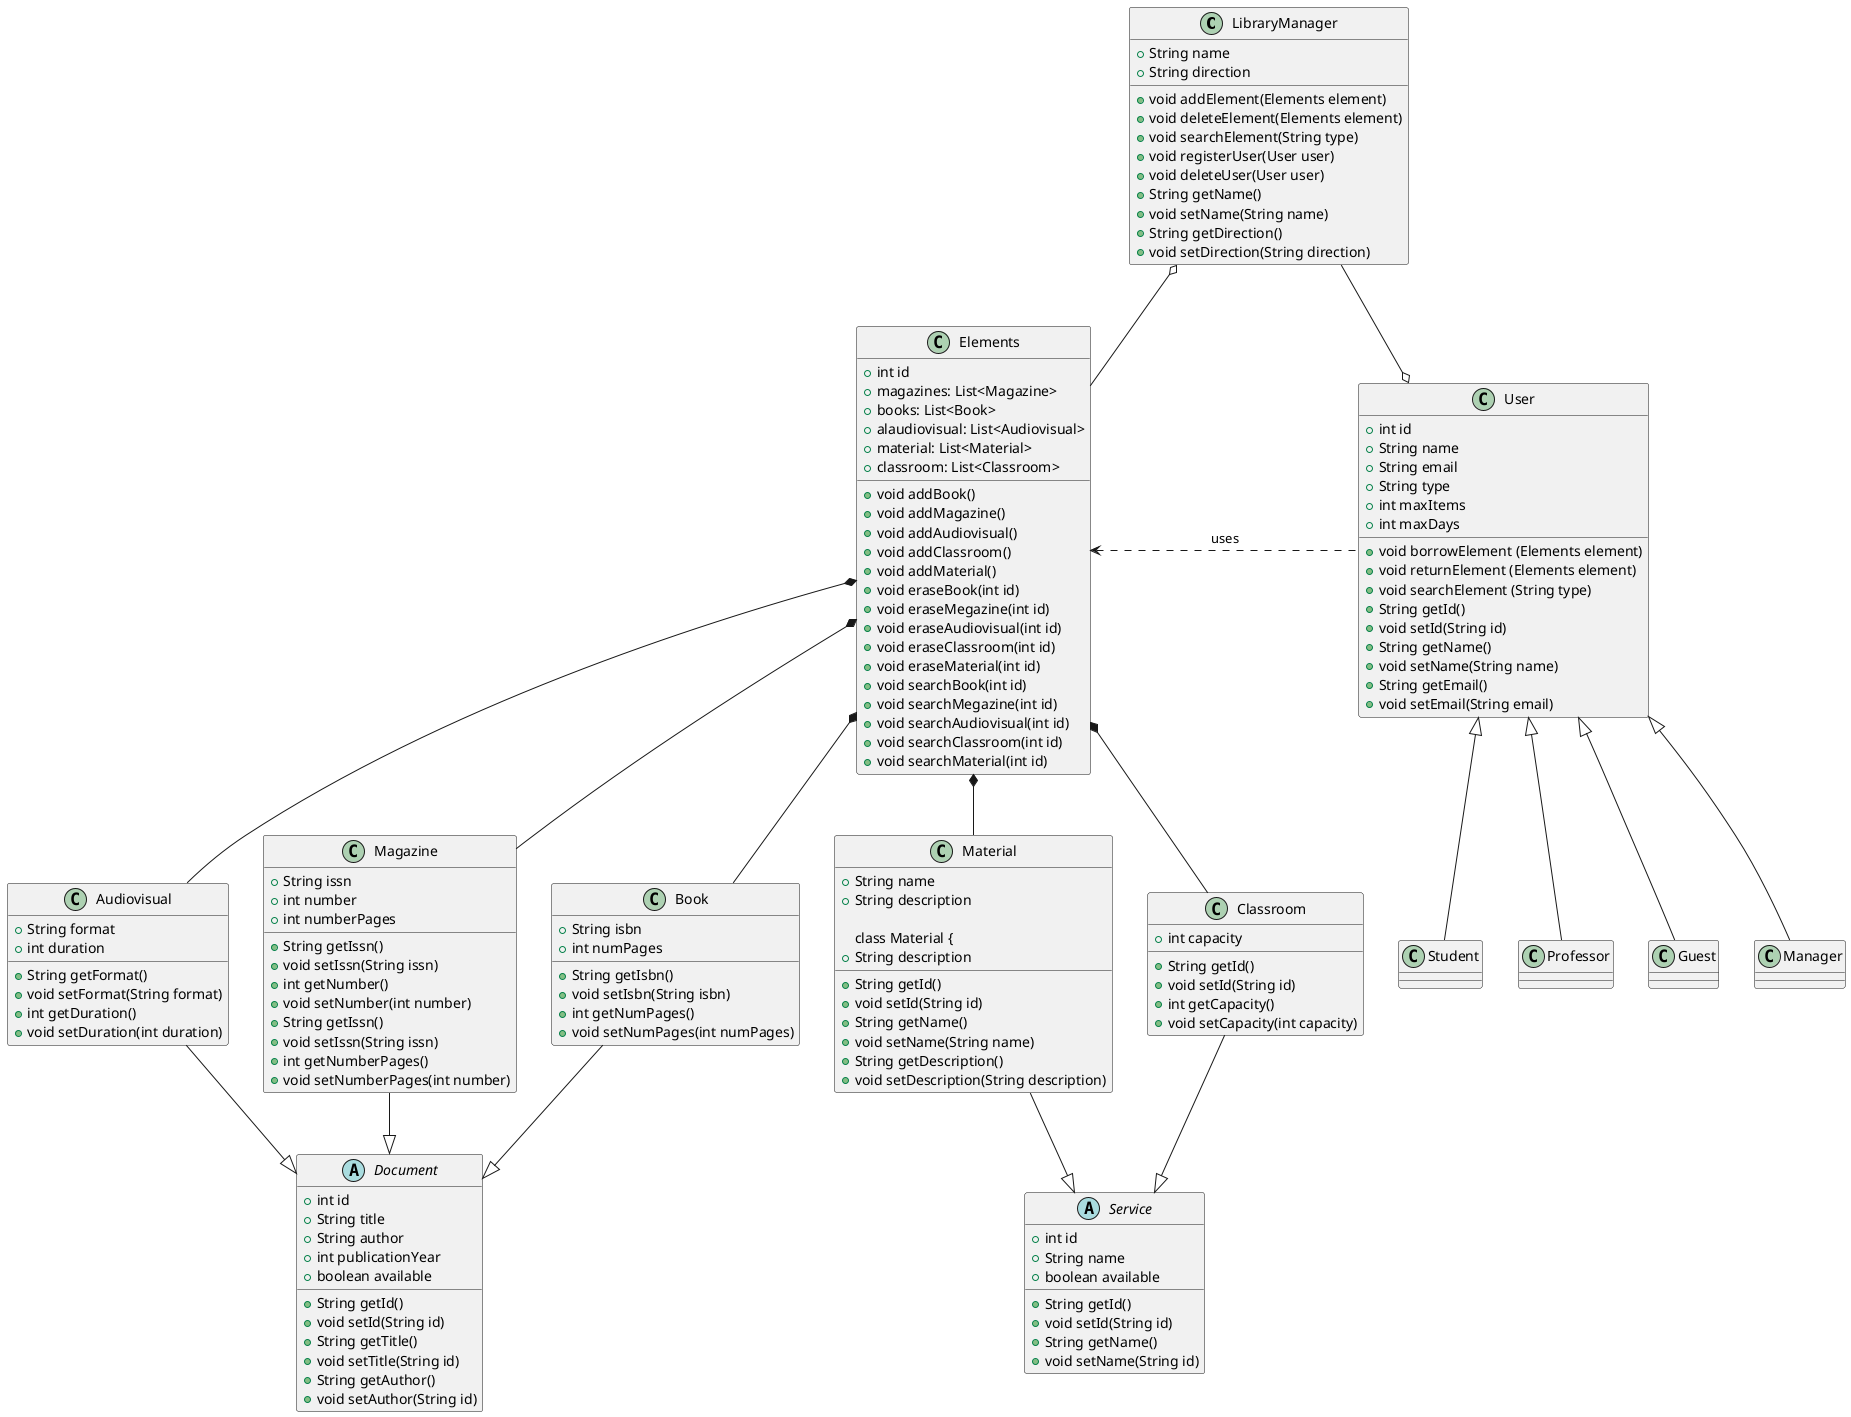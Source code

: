 @startuml

LibraryManager o-- Elements
LibraryManager --o User
Elements <.right. User : uses
Elements *-- Book
Elements *-- Magazine
Elements *-- Material
Elements *-- Classroom
Elements *-- Audiovisual
Service <|-up- Classroom
Service <|-up- Material
Document <|-up- Book
Document <|-up- Magazine
Document <|-up- Audiovisual
User <|-- Student
User <|-- Professor
User <|-- Guest
User <|-- Manager

class Material {
    +String name
    +String description
    +String getId()
    +void setId(String id)
    +String getName()
    +void setName(String name)

class Material {
    +String description
    +String getDescription()
    +void setDescription(String description)
}

class Elements {
    +int id
    +magazines: List<Magazine> 
    +books: List<Book> 
    +alaudiovisual: List<Audiovisual>
    +material: List<Material>
    +classroom: List<Classroom>
    +void addBook()
    +void addMagazine()
    +void addAudiovisual()
    +void addClassroom()
    +void addMaterial()
    +void eraseBook(int id)
    +void eraseMegazine(int id)
    +void eraseAudiovisual(int id)
    +void eraseClassroom(int id)
    +void eraseMaterial(int id)
    +void searchBook(int id)
    +void searchMegazine(int id)
    +void searchAudiovisual(int id)
    +void searchClassroom(int id)
    +void searchMaterial(int id)
}

abstract class Document {
    +int id
    +String title
    +String author
    +int publicationYear
    +boolean available
    +String getId()
    +void setId(String id)
    +String getTitle()
    +void setTitle(String id)
    +String getAuthor()
    +void setAuthor(String id)
    
}

class User {
    +int id
    +String name
    +String email
    +String type
    +int maxItems
    +int maxDays
    +void borrowElement (Elements element)
    +void returnElement (Elements element)
    +void searchElement (String type)
    +String getId()
    +void setId(String id)
    +String getName()
    +void setName(String name)
    +String getEmail()
    +void setEmail(String email)
}

class Book {
    +String isbn
    +int numPages
    +String getIsbn()
    +void setIsbn(String isbn)
    +int getNumPages()
    +void setNumPages(int numPages)
}

class Classroom {
    +int capacity
    +String getId()
    +void setId(String id)
    +int getCapacity()
    +void setCapacity(int capacity)
}

abstract class Service {
    +int id
    +String name
    +boolean available
    +String getId()
    +void setId(String id)
    +String getName()
    +void setName(String id)
}

class Magazine {
    +String issn
    +int number
    +String getIssn()
    +void setIssn(String issn)
    +int getNumber()
    +void setNumber(int number)
    +int numberPages
    +String getIssn()
    +void setIssn(String issn)
    +int getNumberPages()
    +void setNumberPages(int number)
}

class Audiovisual {
    +String format
    +int duration
    +String getFormat()
    +void setFormat(String format)
    +int getDuration()
    +void setDuration(int duration)
}

class LibraryManager {
    +String name
    +String direction
    +void addElement(Elements element)
    +void deleteElement(Elements element)
    +void searchElement(String type)
    +void registerUser(User user)
    +void deleteUser(User user)
    +String getName()
    +void setName(String name)
    +String getDirection()
    +void setDirection(String direction)
}

@enduml
